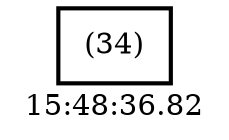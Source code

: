digraph  g{ graph[label = "15:48:36.82"]
node [shape=rectangle, color=black, fontcolor=black, style=bold] edge [color=black] 0 [label="(34)"] ; 
}

